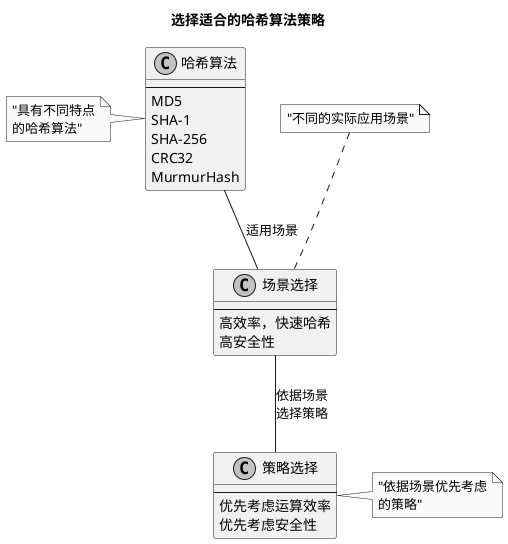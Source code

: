@startuml
skinparam monochrome true
skinparam defaultFontName Microsoft YaHei
title "选择适合的哈希算法策略"

class "哈希算法" as HashAlgorithm {
  --
  MD5
  SHA-1
  SHA-256
  CRC32
  MurmurHash
}

class "场景选择" as Scenario {
  --
  高效率，快速哈希
  高安全性
}

class "策略选择" as Strategy {
  --
  优先考虑运算效率
  优先考虑安全性
}

HashAlgorithm -- Scenario : "适用场景"
Scenario -- Strategy : "依据场景\n选择策略"

note left of HashAlgorithm : "具有不同特点\n的哈希算法"
note top of Scenario : "不同的实际应用场景"
note right of Strategy : "依据场景优先考虑\n的策略"

@enduml

